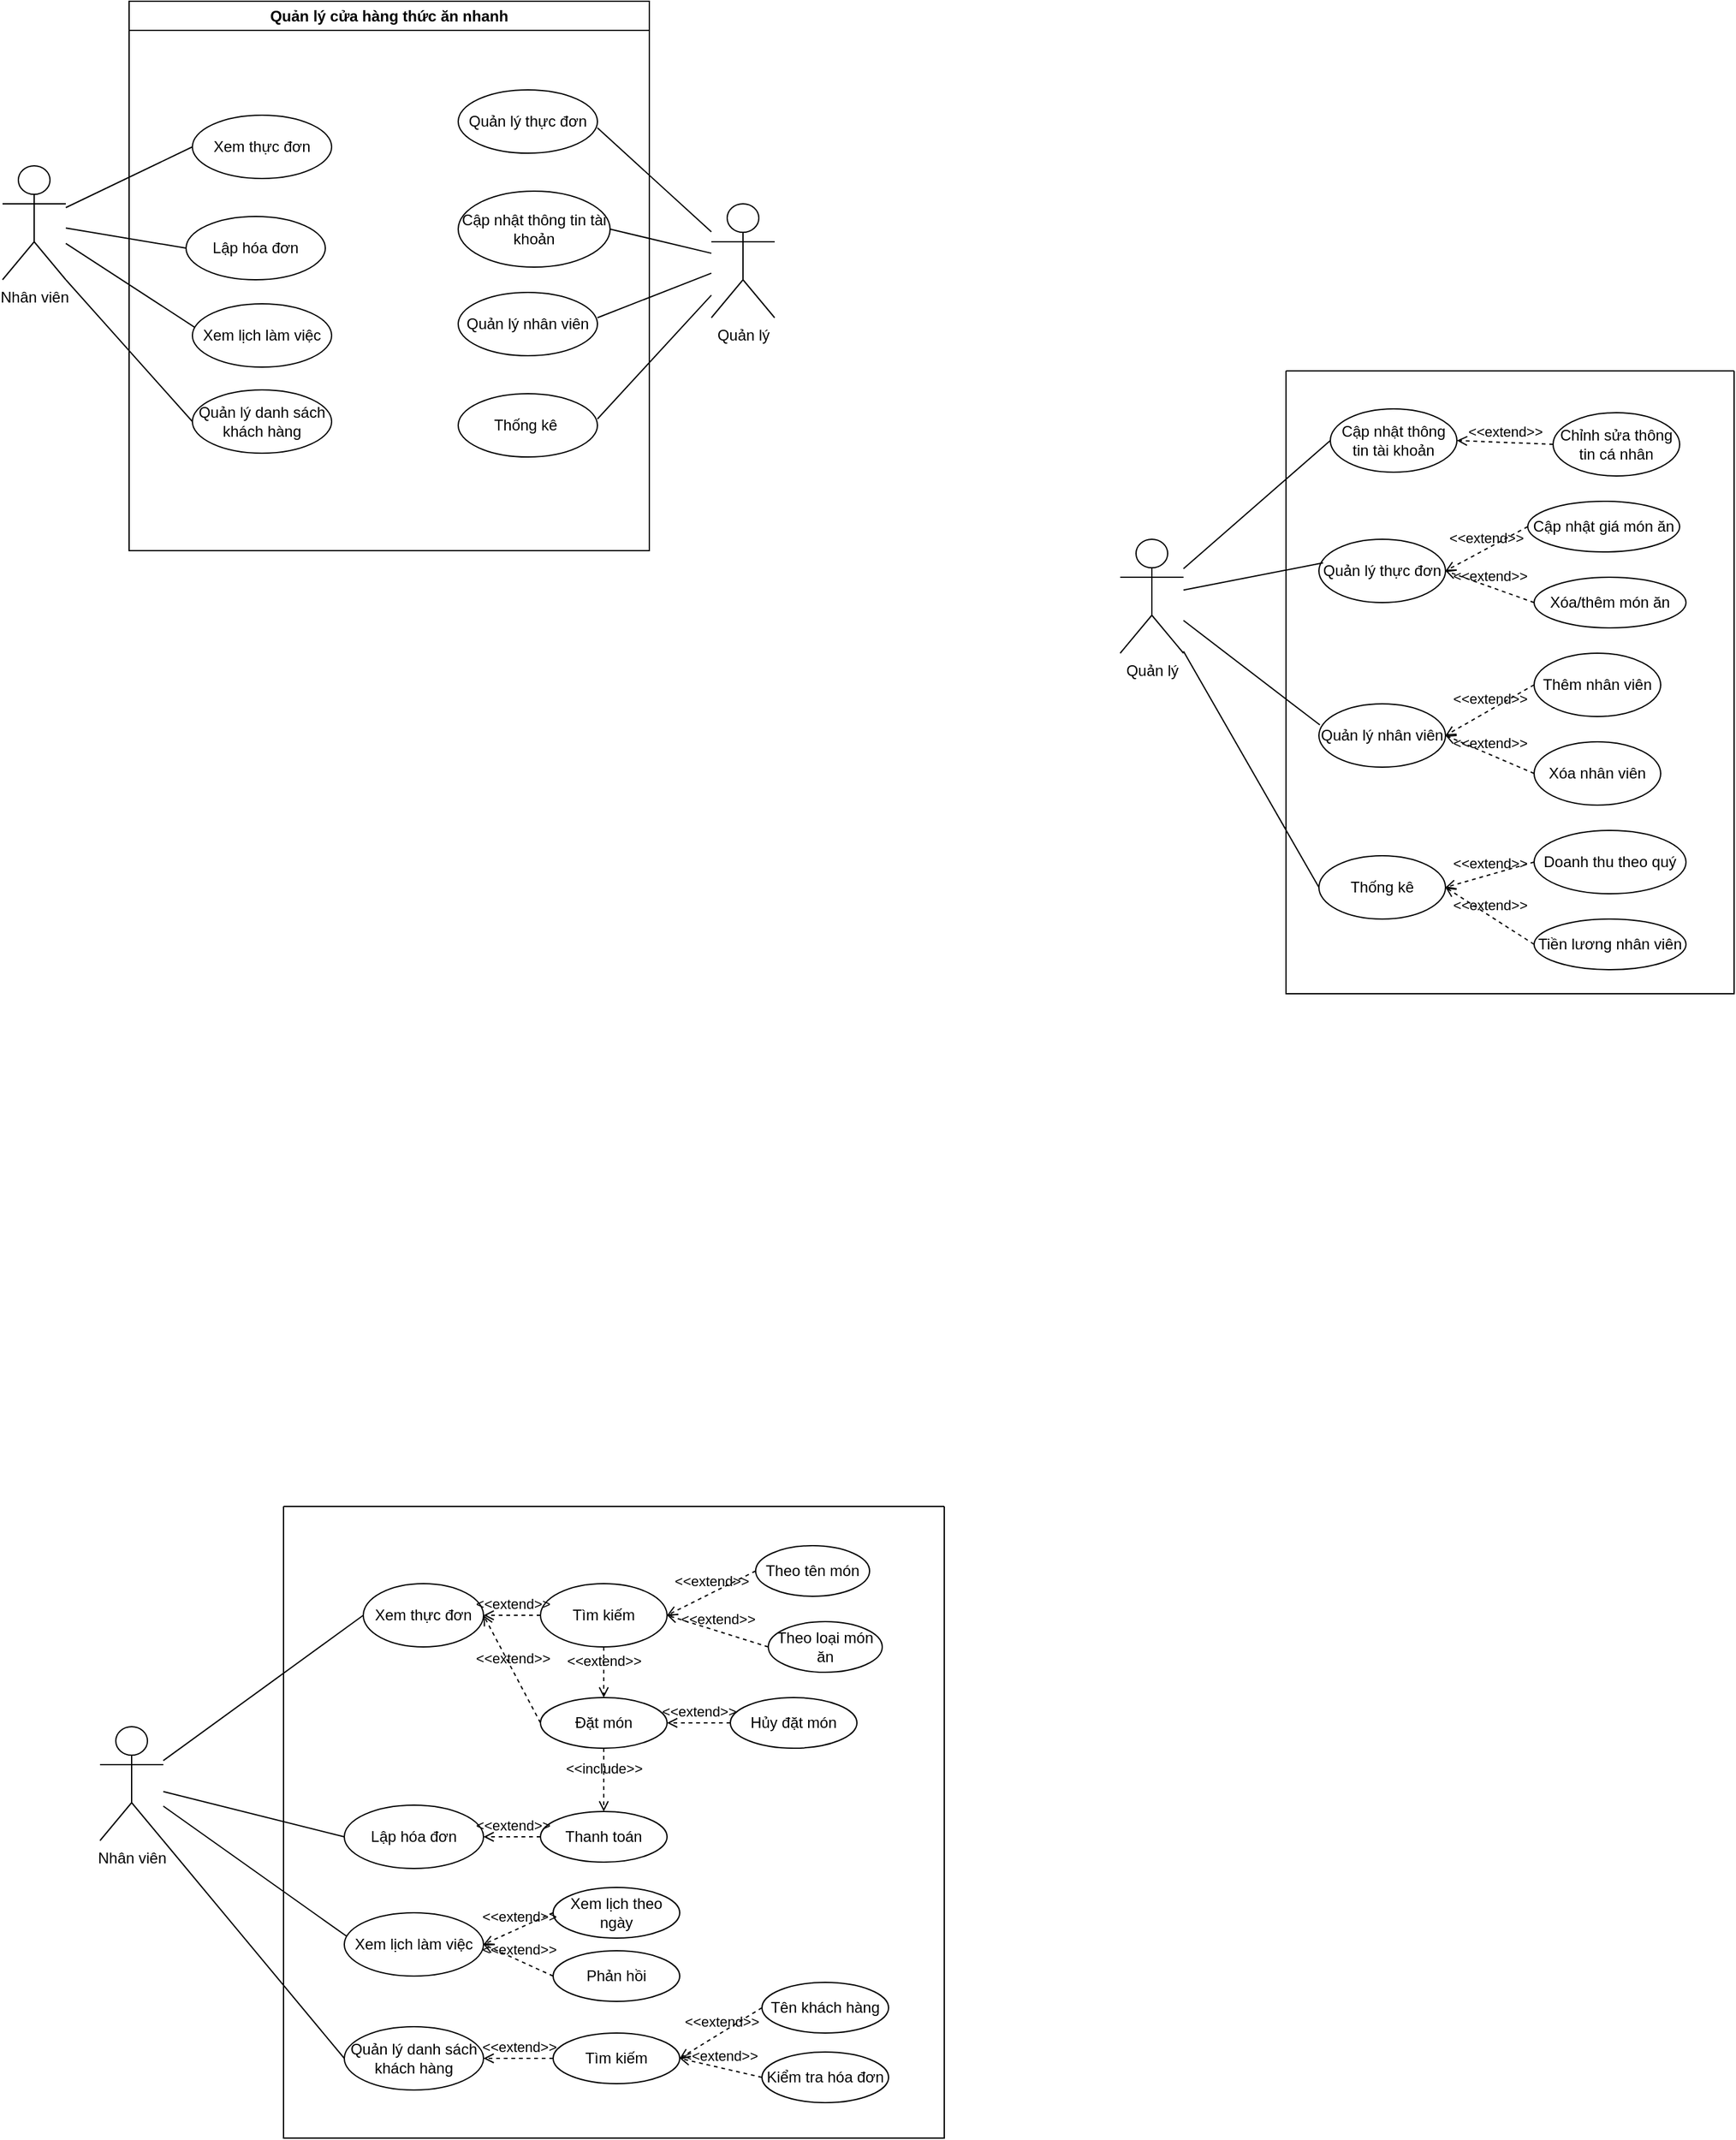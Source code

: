 <mxfile version="24.0.4" type="device">
  <diagram name="Page-1" id="-fCxkdYB8S9-qBnk0irL">
    <mxGraphModel dx="794" dy="559" grid="0" gridSize="10" guides="1" tooltips="1" connect="1" arrows="1" fold="1" page="1" pageScale="1" pageWidth="850" pageHeight="1100" math="0" shadow="0">
      <root>
        <mxCell id="0" />
        <mxCell id="1" parent="0" />
        <mxCell id="BMHsFEboyJUU3nY0MsPG-1" value="Quản lý cửa hàng thức ăn nhanh" style="swimlane;whiteSpace=wrap;html=1;" parent="1" vertex="1">
          <mxGeometry x="170" y="50" width="411" height="434" as="geometry" />
        </mxCell>
        <mxCell id="BMHsFEboyJUU3nY0MsPG-8" value="Quản lý thực đơn" style="ellipse;whiteSpace=wrap;html=1;" parent="BMHsFEboyJUU3nY0MsPG-1" vertex="1">
          <mxGeometry x="260" y="70" width="110" height="50" as="geometry" />
        </mxCell>
        <mxCell id="BMHsFEboyJUU3nY0MsPG-5" value="Quản lý nhân viên" style="ellipse;whiteSpace=wrap;html=1;" parent="BMHsFEboyJUU3nY0MsPG-1" vertex="1">
          <mxGeometry x="260" y="230" width="110" height="50" as="geometry" />
        </mxCell>
        <mxCell id="BMHsFEboyJUU3nY0MsPG-10" value="Lập hóa đơn" style="ellipse;whiteSpace=wrap;html=1;" parent="BMHsFEboyJUU3nY0MsPG-1" vertex="1">
          <mxGeometry x="45" y="170" width="110" height="50" as="geometry" />
        </mxCell>
        <mxCell id="BMHsFEboyJUU3nY0MsPG-9" value="Thống kê&amp;nbsp;" style="ellipse;whiteSpace=wrap;html=1;" parent="BMHsFEboyJUU3nY0MsPG-1" vertex="1">
          <mxGeometry x="260" y="310" width="110" height="50" as="geometry" />
        </mxCell>
        <mxCell id="BMHsFEboyJUU3nY0MsPG-13" value="" style="endArrow=none;html=1;rounded=0;" parent="BMHsFEboyJUU3nY0MsPG-1" target="BMHsFEboyJUU3nY0MsPG-2" edge="1">
          <mxGeometry width="50" height="50" relative="1" as="geometry">
            <mxPoint x="370" y="100" as="sourcePoint" />
            <mxPoint x="420" y="50" as="targetPoint" />
          </mxGeometry>
        </mxCell>
        <mxCell id="BMHsFEboyJUU3nY0MsPG-15" value="" style="endArrow=none;html=1;rounded=0;" parent="BMHsFEboyJUU3nY0MsPG-1" target="BMHsFEboyJUU3nY0MsPG-2" edge="1">
          <mxGeometry width="50" height="50" relative="1" as="geometry">
            <mxPoint x="370" y="250" as="sourcePoint" />
            <mxPoint x="420" y="200" as="targetPoint" />
          </mxGeometry>
        </mxCell>
        <mxCell id="BMHsFEboyJUU3nY0MsPG-16" value="" style="endArrow=none;html=1;rounded=0;" parent="BMHsFEboyJUU3nY0MsPG-1" target="BMHsFEboyJUU3nY0MsPG-2" edge="1">
          <mxGeometry width="50" height="50" relative="1" as="geometry">
            <mxPoint x="370" y="330" as="sourcePoint" />
            <mxPoint x="420" y="280" as="targetPoint" />
          </mxGeometry>
        </mxCell>
        <mxCell id="BMHsFEboyJUU3nY0MsPG-19" value="Quản lý danh sách khách hàng" style="ellipse;whiteSpace=wrap;html=1;" parent="BMHsFEboyJUU3nY0MsPG-1" vertex="1">
          <mxGeometry x="50" y="307" width="110" height="50" as="geometry" />
        </mxCell>
        <mxCell id="BMHsFEboyJUU3nY0MsPG-28" value="Xem thực đơn" style="ellipse;whiteSpace=wrap;html=1;" parent="BMHsFEboyJUU3nY0MsPG-1" vertex="1">
          <mxGeometry x="50" y="90" width="110" height="50" as="geometry" />
        </mxCell>
        <mxCell id="K6erLdOsOsv-2fnAvFtp-1" value="Cập nhật thông tin tài khoản" style="ellipse;whiteSpace=wrap;html=1;" vertex="1" parent="BMHsFEboyJUU3nY0MsPG-1">
          <mxGeometry x="260" y="150" width="120" height="60" as="geometry" />
        </mxCell>
        <mxCell id="K6erLdOsOsv-2fnAvFtp-49" value="Xem lịch làm việc" style="ellipse;whiteSpace=wrap;html=1;" vertex="1" parent="BMHsFEboyJUU3nY0MsPG-1">
          <mxGeometry x="50" y="239" width="110" height="50" as="geometry" />
        </mxCell>
        <mxCell id="BMHsFEboyJUU3nY0MsPG-2" value="Quản lý&lt;div&gt;&lt;br&gt;&lt;/div&gt;" style="shape=umlActor;verticalLabelPosition=bottom;verticalAlign=top;html=1;outlineConnect=0;" parent="1" vertex="1">
          <mxGeometry x="630" y="210" width="50" height="90" as="geometry" />
        </mxCell>
        <mxCell id="BMHsFEboyJUU3nY0MsPG-22" value="&lt;div&gt;Nhân viên&lt;/div&gt;" style="shape=umlActor;verticalLabelPosition=bottom;verticalAlign=top;html=1;outlineConnect=0;" parent="1" vertex="1">
          <mxGeometry x="70" y="180" width="50" height="90" as="geometry" />
        </mxCell>
        <mxCell id="BMHsFEboyJUU3nY0MsPG-26" value="" style="endArrow=none;html=1;rounded=0;entryX=0;entryY=0.5;entryDx=0;entryDy=0;exitX=1;exitY=1;exitDx=0;exitDy=0;exitPerimeter=0;" parent="1" target="BMHsFEboyJUU3nY0MsPG-19" edge="1" source="BMHsFEboyJUU3nY0MsPG-22">
          <mxGeometry width="50" height="50" relative="1" as="geometry">
            <mxPoint x="100" y="290" as="sourcePoint" />
            <mxPoint x="210" y="465" as="targetPoint" />
          </mxGeometry>
        </mxCell>
        <mxCell id="BMHsFEboyJUU3nY0MsPG-29" value="" style="endArrow=none;html=1;rounded=0;entryX=0;entryY=0.5;entryDx=0;entryDy=0;" parent="1" source="BMHsFEboyJUU3nY0MsPG-22" target="BMHsFEboyJUU3nY0MsPG-28" edge="1">
          <mxGeometry width="50" height="50" relative="1" as="geometry">
            <mxPoint x="160" y="250" as="sourcePoint" />
            <mxPoint x="210" y="200" as="targetPoint" />
          </mxGeometry>
        </mxCell>
        <mxCell id="BMHsFEboyJUU3nY0MsPG-25" value="" style="endArrow=none;html=1;rounded=0;entryX=0;entryY=0.5;entryDx=0;entryDy=0;" parent="1" source="BMHsFEboyJUU3nY0MsPG-22" target="BMHsFEboyJUU3nY0MsPG-10" edge="1">
          <mxGeometry width="50" height="50" relative="1" as="geometry">
            <mxPoint x="120" y="330" as="sourcePoint" />
            <mxPoint x="210" y="369" as="targetPoint" />
          </mxGeometry>
        </mxCell>
        <mxCell id="K6erLdOsOsv-2fnAvFtp-2" value="" style="endArrow=none;html=1;rounded=0;exitX=1;exitY=0.5;exitDx=0;exitDy=0;" edge="1" parent="1" source="K6erLdOsOsv-2fnAvFtp-1" target="BMHsFEboyJUU3nY0MsPG-2">
          <mxGeometry width="50" height="50" relative="1" as="geometry">
            <mxPoint x="530" y="250" as="sourcePoint" />
            <mxPoint x="580" y="200" as="targetPoint" />
          </mxGeometry>
        </mxCell>
        <mxCell id="K6erLdOsOsv-2fnAvFtp-50" value="" style="endArrow=none;html=1;rounded=0;entryX=0.018;entryY=0.373;entryDx=0;entryDy=0;entryPerimeter=0;" edge="1" parent="1" source="BMHsFEboyJUU3nY0MsPG-22" target="K6erLdOsOsv-2fnAvFtp-49">
          <mxGeometry width="50" height="50" relative="1" as="geometry">
            <mxPoint x="120" y="337.5" as="sourcePoint" />
            <mxPoint x="220" y="472.5" as="targetPoint" />
          </mxGeometry>
        </mxCell>
        <mxCell id="K6erLdOsOsv-2fnAvFtp-113" value="&lt;div&gt;Nhân viên&lt;/div&gt;" style="shape=umlActor;verticalLabelPosition=bottom;verticalAlign=top;html=1;outlineConnect=0;" vertex="1" parent="1">
          <mxGeometry x="147" y="1413" width="50" height="90" as="geometry" />
        </mxCell>
        <mxCell id="K6erLdOsOsv-2fnAvFtp-114" value="" style="endArrow=none;html=1;rounded=0;entryX=0;entryY=0.5;entryDx=0;entryDy=0;exitX=1;exitY=1;exitDx=0;exitDy=0;exitPerimeter=0;" edge="1" parent="1" source="K6erLdOsOsv-2fnAvFtp-113" target="K6erLdOsOsv-2fnAvFtp-118">
          <mxGeometry width="50" height="50" relative="1" as="geometry">
            <mxPoint x="195" y="860" as="sourcePoint" />
            <mxPoint x="305" y="1035" as="targetPoint" />
          </mxGeometry>
        </mxCell>
        <mxCell id="K6erLdOsOsv-2fnAvFtp-115" value="" style="endArrow=none;html=1;rounded=0;entryX=0;entryY=0.5;entryDx=0;entryDy=0;" edge="1" parent="1" source="K6erLdOsOsv-2fnAvFtp-113" target="K6erLdOsOsv-2fnAvFtp-119">
          <mxGeometry width="50" height="50" relative="1" as="geometry">
            <mxPoint x="215" y="900" as="sourcePoint" />
            <mxPoint x="305" y="939" as="targetPoint" />
          </mxGeometry>
        </mxCell>
        <mxCell id="K6erLdOsOsv-2fnAvFtp-116" value="" style="endArrow=none;html=1;rounded=0;entryX=0.018;entryY=0.373;entryDx=0;entryDy=0;entryPerimeter=0;" edge="1" parent="1" source="K6erLdOsOsv-2fnAvFtp-113" target="K6erLdOsOsv-2fnAvFtp-117">
          <mxGeometry width="50" height="50" relative="1" as="geometry">
            <mxPoint x="215" y="907.5" as="sourcePoint" />
            <mxPoint x="315" y="1042.5" as="targetPoint" />
          </mxGeometry>
        </mxCell>
        <mxCell id="K6erLdOsOsv-2fnAvFtp-117" value="Xem lịch làm việc" style="ellipse;whiteSpace=wrap;html=1;" vertex="1" parent="1">
          <mxGeometry x="340" y="1560" width="110" height="50" as="geometry" />
        </mxCell>
        <mxCell id="K6erLdOsOsv-2fnAvFtp-118" value="Quản lý danh sách khách hàng" style="ellipse;whiteSpace=wrap;html=1;" vertex="1" parent="1">
          <mxGeometry x="340" y="1650" width="110" height="50" as="geometry" />
        </mxCell>
        <mxCell id="K6erLdOsOsv-2fnAvFtp-119" value="Lập hóa đơn" style="ellipse;whiteSpace=wrap;html=1;" vertex="1" parent="1">
          <mxGeometry x="340" y="1475" width="110" height="50" as="geometry" />
        </mxCell>
        <mxCell id="K6erLdOsOsv-2fnAvFtp-120" value="Xem thực đơn" style="ellipse;whiteSpace=wrap;html=1;" vertex="1" parent="1">
          <mxGeometry x="355" y="1300" width="95" height="50" as="geometry" />
        </mxCell>
        <mxCell id="K6erLdOsOsv-2fnAvFtp-121" value="Tìm kiếm" style="ellipse;whiteSpace=wrap;html=1;" vertex="1" parent="1">
          <mxGeometry x="495" y="1300" width="100" height="50" as="geometry" />
        </mxCell>
        <mxCell id="K6erLdOsOsv-2fnAvFtp-122" value="&amp;lt;&amp;lt;extend&amp;gt;&amp;gt;" style="html=1;verticalAlign=bottom;labelBackgroundColor=none;endArrow=open;endFill=0;dashed=1;rounded=0;entryX=1;entryY=0.5;entryDx=0;entryDy=0;exitX=0;exitY=0.5;exitDx=0;exitDy=0;" edge="1" parent="1" source="K6erLdOsOsv-2fnAvFtp-121" target="K6erLdOsOsv-2fnAvFtp-120">
          <mxGeometry width="160" relative="1" as="geometry">
            <mxPoint x="535" y="1195" as="sourcePoint" />
            <mxPoint x="475" y="1235" as="targetPoint" />
          </mxGeometry>
        </mxCell>
        <mxCell id="K6erLdOsOsv-2fnAvFtp-123" value="Theo tên món" style="ellipse;whiteSpace=wrap;html=1;" vertex="1" parent="1">
          <mxGeometry x="665" y="1270" width="90" height="40" as="geometry" />
        </mxCell>
        <mxCell id="K6erLdOsOsv-2fnAvFtp-124" value="Theo loại món ăn" style="ellipse;whiteSpace=wrap;html=1;" vertex="1" parent="1">
          <mxGeometry x="675" y="1330" width="90" height="40" as="geometry" />
        </mxCell>
        <mxCell id="K6erLdOsOsv-2fnAvFtp-125" value="&amp;lt;&amp;lt;extend&amp;gt;&amp;gt;" style="html=1;verticalAlign=bottom;labelBackgroundColor=none;endArrow=open;endFill=0;dashed=1;rounded=0;entryX=1;entryY=0.5;entryDx=0;entryDy=0;exitX=0;exitY=0.5;exitDx=0;exitDy=0;" edge="1" parent="1" source="K6erLdOsOsv-2fnAvFtp-123" target="K6erLdOsOsv-2fnAvFtp-121">
          <mxGeometry width="160" relative="1" as="geometry">
            <mxPoint x="535" y="1195" as="sourcePoint" />
            <mxPoint x="475" y="1235" as="targetPoint" />
          </mxGeometry>
        </mxCell>
        <mxCell id="K6erLdOsOsv-2fnAvFtp-126" value="&amp;lt;&amp;lt;extend&amp;gt;&amp;gt;" style="html=1;verticalAlign=bottom;labelBackgroundColor=none;endArrow=open;endFill=0;dashed=1;rounded=0;entryX=1;entryY=0.5;entryDx=0;entryDy=0;exitX=0;exitY=0.5;exitDx=0;exitDy=0;" edge="1" parent="1" source="K6erLdOsOsv-2fnAvFtp-124" target="K6erLdOsOsv-2fnAvFtp-121">
          <mxGeometry width="160" relative="1" as="geometry">
            <mxPoint x="655" y="1320" as="sourcePoint" />
            <mxPoint x="605" y="1335" as="targetPoint" />
          </mxGeometry>
        </mxCell>
        <mxCell id="K6erLdOsOsv-2fnAvFtp-127" value="Thanh toán" style="ellipse;whiteSpace=wrap;html=1;" vertex="1" parent="1">
          <mxGeometry x="495" y="1480" width="100" height="40" as="geometry" />
        </mxCell>
        <mxCell id="K6erLdOsOsv-2fnAvFtp-128" value="&amp;lt;&amp;lt;extend&amp;gt;&amp;gt;" style="html=1;verticalAlign=bottom;labelBackgroundColor=none;endArrow=open;endFill=0;dashed=1;rounded=0;entryX=1;entryY=0.5;entryDx=0;entryDy=0;exitX=0;exitY=0.5;exitDx=0;exitDy=0;" edge="1" parent="1" source="K6erLdOsOsv-2fnAvFtp-127" target="K6erLdOsOsv-2fnAvFtp-119">
          <mxGeometry width="160" relative="1" as="geometry">
            <mxPoint x="505" y="1335" as="sourcePoint" />
            <mxPoint x="460" y="1335" as="targetPoint" />
          </mxGeometry>
        </mxCell>
        <mxCell id="K6erLdOsOsv-2fnAvFtp-129" value="Đặt món" style="ellipse;whiteSpace=wrap;html=1;" vertex="1" parent="1">
          <mxGeometry x="495" y="1390" width="100" height="40" as="geometry" />
        </mxCell>
        <mxCell id="K6erLdOsOsv-2fnAvFtp-130" value="&amp;lt;&amp;lt;extend&amp;gt;&amp;gt;" style="html=1;verticalAlign=bottom;labelBackgroundColor=none;endArrow=open;endFill=0;dashed=1;rounded=0;entryX=1;entryY=0.5;entryDx=0;entryDy=0;exitX=0;exitY=0.5;exitDx=0;exitDy=0;" edge="1" parent="1" source="K6erLdOsOsv-2fnAvFtp-129" target="K6erLdOsOsv-2fnAvFtp-120">
          <mxGeometry width="160" relative="1" as="geometry">
            <mxPoint x="515" y="1470" as="sourcePoint" />
            <mxPoint x="468" y="1470" as="targetPoint" />
          </mxGeometry>
        </mxCell>
        <mxCell id="K6erLdOsOsv-2fnAvFtp-131" value="&amp;lt;&amp;lt;extend&amp;gt;&amp;gt;" style="html=1;verticalAlign=bottom;labelBackgroundColor=none;endArrow=open;endFill=0;dashed=1;rounded=0;entryX=0.5;entryY=0;entryDx=0;entryDy=0;exitX=0.5;exitY=1;exitDx=0;exitDy=0;" edge="1" parent="1" source="K6erLdOsOsv-2fnAvFtp-121" target="K6erLdOsOsv-2fnAvFtp-129">
          <mxGeometry width="160" relative="1" as="geometry">
            <mxPoint x="505" y="1395" as="sourcePoint" />
            <mxPoint x="460" y="1335" as="targetPoint" />
          </mxGeometry>
        </mxCell>
        <mxCell id="K6erLdOsOsv-2fnAvFtp-132" value="Hủy đặt món" style="ellipse;whiteSpace=wrap;html=1;" vertex="1" parent="1">
          <mxGeometry x="645" y="1390" width="100" height="40" as="geometry" />
        </mxCell>
        <mxCell id="K6erLdOsOsv-2fnAvFtp-133" value="&amp;lt;&amp;lt;extend&amp;gt;&amp;gt;" style="html=1;verticalAlign=bottom;labelBackgroundColor=none;endArrow=open;endFill=0;dashed=1;rounded=0;entryX=1;entryY=0.5;entryDx=0;entryDy=0;exitX=0;exitY=0.5;exitDx=0;exitDy=0;" edge="1" parent="1" source="K6erLdOsOsv-2fnAvFtp-132" target="K6erLdOsOsv-2fnAvFtp-129">
          <mxGeometry width="160" relative="1" as="geometry">
            <mxPoint x="685" y="1360" as="sourcePoint" />
            <mxPoint x="605" y="1335" as="targetPoint" />
          </mxGeometry>
        </mxCell>
        <mxCell id="K6erLdOsOsv-2fnAvFtp-134" value="&amp;lt;&amp;lt;include&amp;gt;&amp;gt;" style="html=1;verticalAlign=bottom;labelBackgroundColor=none;endArrow=open;endFill=0;dashed=1;rounded=0;entryX=0.5;entryY=0;entryDx=0;entryDy=0;exitX=0.5;exitY=1;exitDx=0;exitDy=0;" edge="1" parent="1" source="K6erLdOsOsv-2fnAvFtp-129" target="K6erLdOsOsv-2fnAvFtp-127">
          <mxGeometry width="160" relative="1" as="geometry">
            <mxPoint x="545" y="1480" as="sourcePoint" />
            <mxPoint x="705" y="1480" as="targetPoint" />
          </mxGeometry>
        </mxCell>
        <mxCell id="K6erLdOsOsv-2fnAvFtp-135" value="Xem lịch theo ngày" style="ellipse;whiteSpace=wrap;html=1;" vertex="1" parent="1">
          <mxGeometry x="505" y="1540" width="100" height="40" as="geometry" />
        </mxCell>
        <mxCell id="K6erLdOsOsv-2fnAvFtp-136" value="&amp;lt;&amp;lt;extend&amp;gt;&amp;gt;" style="html=1;verticalAlign=bottom;labelBackgroundColor=none;endArrow=open;endFill=0;dashed=1;rounded=0;entryX=1;entryY=0.5;entryDx=0;entryDy=0;exitX=0;exitY=0.5;exitDx=0;exitDy=0;" edge="1" parent="1" source="K6erLdOsOsv-2fnAvFtp-135" target="K6erLdOsOsv-2fnAvFtp-117">
          <mxGeometry width="160" relative="1" as="geometry">
            <mxPoint x="695" y="1370" as="sourcePoint" />
            <mxPoint x="615" y="1345" as="targetPoint" />
          </mxGeometry>
        </mxCell>
        <mxCell id="K6erLdOsOsv-2fnAvFtp-137" value="Tìm kiếm" style="ellipse;whiteSpace=wrap;html=1;" vertex="1" parent="1">
          <mxGeometry x="505" y="1655" width="100" height="40" as="geometry" />
        </mxCell>
        <mxCell id="K6erLdOsOsv-2fnAvFtp-138" value="&amp;lt;&amp;lt;extend&amp;gt;&amp;gt;" style="html=1;verticalAlign=bottom;labelBackgroundColor=none;endArrow=open;endFill=0;dashed=1;rounded=0;entryX=1;entryY=0.5;entryDx=0;entryDy=0;exitX=0;exitY=0.5;exitDx=0;exitDy=0;" edge="1" parent="1" source="K6erLdOsOsv-2fnAvFtp-137" target="K6erLdOsOsv-2fnAvFtp-118">
          <mxGeometry width="160" relative="1" as="geometry">
            <mxPoint x="505" y="1420" as="sourcePoint" />
            <mxPoint x="460" y="1335" as="targetPoint" />
          </mxGeometry>
        </mxCell>
        <mxCell id="K6erLdOsOsv-2fnAvFtp-139" value="Tên khách hàng&lt;span style=&quot;color: rgba(0, 0, 0, 0); font-family: monospace; font-size: 0px; text-align: start; text-wrap: nowrap;&quot;&gt;%3CmxGraphModel%3E%3Croot%3E%3CmxCell%20id%3D%220%22%2F%3E%3CmxCell%20id%3D%221%22%20parent%3D%220%22%2F%3E%3CmxCell%20id%3D%222%22%20value%3D%22T%C3%ACm%20ki%E1%BA%BFm%22%20style%3D%22ellipse%3BwhiteSpace%3Dwrap%3Bhtml%3D1%3B%22%20vertex%3D%221%22%20parent%3D%221%22%3E%3CmxGeometry%20x%3D%22470%22%20y%3D%221205%22%20width%3D%22100%22%20height%3D%2240%22%20as%3D%22geometry%22%2F%3E%3C%2FmxCell%3E%3C%2Froot%3E%3C%2FmxGraphModel%3E&lt;/span&gt;" style="ellipse;whiteSpace=wrap;html=1;" vertex="1" parent="1">
          <mxGeometry x="670" y="1615" width="100" height="40" as="geometry" />
        </mxCell>
        <mxCell id="K6erLdOsOsv-2fnAvFtp-140" value="Kiểm tra hóa đơn" style="ellipse;whiteSpace=wrap;html=1;" vertex="1" parent="1">
          <mxGeometry x="670" y="1670" width="100" height="40" as="geometry" />
        </mxCell>
        <mxCell id="K6erLdOsOsv-2fnAvFtp-141" value="&amp;lt;&amp;lt;extend&amp;gt;&amp;gt;" style="html=1;verticalAlign=bottom;labelBackgroundColor=none;endArrow=open;endFill=0;dashed=1;rounded=0;entryX=1;entryY=0.5;entryDx=0;entryDy=0;exitX=0;exitY=0.5;exitDx=0;exitDy=0;" edge="1" parent="1" source="K6erLdOsOsv-2fnAvFtp-139" target="K6erLdOsOsv-2fnAvFtp-137">
          <mxGeometry width="160" relative="1" as="geometry">
            <mxPoint x="515" y="1595" as="sourcePoint" />
            <mxPoint x="460" y="1595" as="targetPoint" />
          </mxGeometry>
        </mxCell>
        <mxCell id="K6erLdOsOsv-2fnAvFtp-142" value="&amp;lt;&amp;lt;extend&amp;gt;&amp;gt;" style="html=1;verticalAlign=bottom;labelBackgroundColor=none;endArrow=open;endFill=0;dashed=1;rounded=0;entryX=1;entryY=0.5;entryDx=0;entryDy=0;exitX=0;exitY=0.5;exitDx=0;exitDy=0;" edge="1" parent="1" source="K6erLdOsOsv-2fnAvFtp-140" target="K6erLdOsOsv-2fnAvFtp-137">
          <mxGeometry width="160" relative="1" as="geometry">
            <mxPoint x="665" y="1650" as="sourcePoint" />
            <mxPoint x="615" y="1685" as="targetPoint" />
          </mxGeometry>
        </mxCell>
        <mxCell id="K6erLdOsOsv-2fnAvFtp-143" value="Phản hồi" style="ellipse;whiteSpace=wrap;html=1;" vertex="1" parent="1">
          <mxGeometry x="505" y="1590" width="100" height="40" as="geometry" />
        </mxCell>
        <mxCell id="K6erLdOsOsv-2fnAvFtp-144" value="&amp;lt;&amp;lt;extend&amp;gt;&amp;gt;" style="html=1;verticalAlign=bottom;labelBackgroundColor=none;endArrow=open;endFill=0;dashed=1;rounded=0;exitX=0;exitY=0.5;exitDx=0;exitDy=0;entryX=1;entryY=0.5;entryDx=0;entryDy=0;" edge="1" parent="1" source="K6erLdOsOsv-2fnAvFtp-143" target="K6erLdOsOsv-2fnAvFtp-117">
          <mxGeometry width="160" relative="1" as="geometry">
            <mxPoint x="515" y="1570" as="sourcePoint" />
            <mxPoint x="445" y="1590" as="targetPoint" />
          </mxGeometry>
        </mxCell>
        <mxCell id="K6erLdOsOsv-2fnAvFtp-145" value="" style="endArrow=none;html=1;rounded=0;entryX=0;entryY=0.5;entryDx=0;entryDy=0;" edge="1" parent="1" source="K6erLdOsOsv-2fnAvFtp-113" target="K6erLdOsOsv-2fnAvFtp-120">
          <mxGeometry width="50" height="50" relative="1" as="geometry">
            <mxPoint x="450" y="1010" as="sourcePoint" />
            <mxPoint x="500" y="960" as="targetPoint" />
          </mxGeometry>
        </mxCell>
        <mxCell id="K6erLdOsOsv-2fnAvFtp-147" value="" style="swimlane;startSize=0;" vertex="1" parent="1">
          <mxGeometry x="292" y="1239" width="522" height="499" as="geometry" />
        </mxCell>
        <mxCell id="K6erLdOsOsv-2fnAvFtp-148" value="Quản lý&lt;div&gt;&lt;br&gt;&lt;/div&gt;" style="shape=umlActor;verticalLabelPosition=bottom;verticalAlign=top;html=1;outlineConnect=0;" vertex="1" parent="1">
          <mxGeometry x="953" y="475" width="50" height="90" as="geometry" />
        </mxCell>
        <mxCell id="K6erLdOsOsv-2fnAvFtp-149" value="Quản lý thực đơn" style="ellipse;whiteSpace=wrap;html=1;" vertex="1" parent="1">
          <mxGeometry x="1110" y="475" width="100" height="50" as="geometry" />
        </mxCell>
        <mxCell id="K6erLdOsOsv-2fnAvFtp-150" value="Quản lý nhân viên" style="ellipse;whiteSpace=wrap;html=1;" vertex="1" parent="1">
          <mxGeometry x="1110" y="605" width="100" height="50" as="geometry" />
        </mxCell>
        <mxCell id="K6erLdOsOsv-2fnAvFtp-151" value="Thống kê" style="ellipse;whiteSpace=wrap;html=1;" vertex="1" parent="1">
          <mxGeometry x="1110" y="725" width="100" height="50" as="geometry" />
        </mxCell>
        <mxCell id="K6erLdOsOsv-2fnAvFtp-152" value="Cập nhật thông tin tài khoản&lt;span style=&quot;color: rgba(0, 0, 0, 0); font-family: monospace; font-size: 0px; text-align: start; text-wrap: nowrap;&quot;&gt;%3CmxGraphModel%3E%3Croot%3E%3CmxCell%20id%3D%220%22%2F%3E%3CmxCell%20id%3D%221%22%20parent%3D%220%22%2F%3E%3CmxCell%20id%3D%222%22%20value%3D%22%22%20style%3D%22ellipse%3BwhiteSpace%3Dwrap%3Bhtml%3D1%3B%22%20vertex%3D%221%22%20parent%3D%221%22%3E%3CmxGeometry%20x%3D%22990%22%20y%3D%22250%22%20width%3D%22120%22%20height%3D%2280%22%20as%3D%22geometry%22%2F%3E%3C%2FmxCell%3E%3C%2Froot%3E%3C%2FmxGraphModel%3E&lt;/span&gt;" style="ellipse;whiteSpace=wrap;html=1;" vertex="1" parent="1">
          <mxGeometry x="1119" y="372" width="100" height="50" as="geometry" />
        </mxCell>
        <mxCell id="K6erLdOsOsv-2fnAvFtp-153" value="Doanh thu theo quý" style="ellipse;whiteSpace=wrap;html=1;" vertex="1" parent="1">
          <mxGeometry x="1280" y="705" width="120" height="50" as="geometry" />
        </mxCell>
        <mxCell id="K6erLdOsOsv-2fnAvFtp-154" value="Tiền lương nhân viên" style="ellipse;whiteSpace=wrap;html=1;" vertex="1" parent="1">
          <mxGeometry x="1280" y="775" width="120" height="40" as="geometry" />
        </mxCell>
        <mxCell id="K6erLdOsOsv-2fnAvFtp-155" value="Thêm nhân viên" style="ellipse;whiteSpace=wrap;html=1;" vertex="1" parent="1">
          <mxGeometry x="1280" y="565" width="100" height="50" as="geometry" />
        </mxCell>
        <mxCell id="K6erLdOsOsv-2fnAvFtp-156" value="Xóa nhân viên" style="ellipse;whiteSpace=wrap;html=1;" vertex="1" parent="1">
          <mxGeometry x="1280" y="635" width="100" height="50" as="geometry" />
        </mxCell>
        <mxCell id="K6erLdOsOsv-2fnAvFtp-157" value="Cập nhật giá món ăn" style="ellipse;whiteSpace=wrap;html=1;" vertex="1" parent="1">
          <mxGeometry x="1275" y="445" width="120" height="40" as="geometry" />
        </mxCell>
        <mxCell id="K6erLdOsOsv-2fnAvFtp-158" value="Xóa/thêm món ăn" style="ellipse;whiteSpace=wrap;html=1;" vertex="1" parent="1">
          <mxGeometry x="1280" y="505" width="120" height="40" as="geometry" />
        </mxCell>
        <mxCell id="K6erLdOsOsv-2fnAvFtp-159" value="Chỉnh sửa thông tin cá nhân" style="ellipse;whiteSpace=wrap;html=1;" vertex="1" parent="1">
          <mxGeometry x="1295" y="375" width="100" height="50" as="geometry" />
        </mxCell>
        <mxCell id="K6erLdOsOsv-2fnAvFtp-160" value="&amp;lt;&amp;lt;extend&amp;gt;&amp;gt;" style="html=1;verticalAlign=bottom;labelBackgroundColor=none;endArrow=open;endFill=0;dashed=1;rounded=0;entryX=1;entryY=0.5;entryDx=0;entryDy=0;exitX=0;exitY=0.5;exitDx=0;exitDy=0;" edge="1" parent="1" source="K6erLdOsOsv-2fnAvFtp-159" target="K6erLdOsOsv-2fnAvFtp-152">
          <mxGeometry width="160" relative="1" as="geometry">
            <mxPoint x="1100" y="625" as="sourcePoint" />
            <mxPoint x="1260" y="625" as="targetPoint" />
          </mxGeometry>
        </mxCell>
        <mxCell id="K6erLdOsOsv-2fnAvFtp-161" value="&amp;lt;&amp;lt;extend&amp;gt;&amp;gt;" style="html=1;verticalAlign=bottom;labelBackgroundColor=none;endArrow=open;endFill=0;dashed=1;rounded=0;entryX=1;entryY=0.5;entryDx=0;entryDy=0;exitX=0;exitY=0.5;exitDx=0;exitDy=0;" edge="1" parent="1" source="K6erLdOsOsv-2fnAvFtp-157" target="K6erLdOsOsv-2fnAvFtp-149">
          <mxGeometry width="160" relative="1" as="geometry">
            <mxPoint x="1305" y="410" as="sourcePoint" />
            <mxPoint x="1230" y="410" as="targetPoint" />
          </mxGeometry>
        </mxCell>
        <mxCell id="K6erLdOsOsv-2fnAvFtp-162" value="&amp;lt;&amp;lt;extend&amp;gt;&amp;gt;" style="html=1;verticalAlign=bottom;labelBackgroundColor=none;endArrow=open;endFill=0;dashed=1;rounded=0;entryX=1;entryY=0.5;entryDx=0;entryDy=0;exitX=0;exitY=0.5;exitDx=0;exitDy=0;" edge="1" parent="1" source="K6erLdOsOsv-2fnAvFtp-158" target="K6erLdOsOsv-2fnAvFtp-149">
          <mxGeometry width="160" relative="1" as="geometry">
            <mxPoint x="1285" y="475" as="sourcePoint" />
            <mxPoint x="1220" y="510" as="targetPoint" />
          </mxGeometry>
        </mxCell>
        <mxCell id="K6erLdOsOsv-2fnAvFtp-163" value="&amp;lt;&amp;lt;extend&amp;gt;&amp;gt;" style="html=1;verticalAlign=bottom;labelBackgroundColor=none;endArrow=open;endFill=0;dashed=1;rounded=0;entryX=1;entryY=0.5;entryDx=0;entryDy=0;exitX=0;exitY=0.5;exitDx=0;exitDy=0;" edge="1" parent="1" source="K6erLdOsOsv-2fnAvFtp-155" target="K6erLdOsOsv-2fnAvFtp-150">
          <mxGeometry width="160" relative="1" as="geometry">
            <mxPoint x="1290" y="535" as="sourcePoint" />
            <mxPoint x="1220" y="510" as="targetPoint" />
          </mxGeometry>
        </mxCell>
        <mxCell id="K6erLdOsOsv-2fnAvFtp-164" value="&amp;lt;&amp;lt;extend&amp;gt;&amp;gt;" style="html=1;verticalAlign=bottom;labelBackgroundColor=none;endArrow=open;endFill=0;dashed=1;rounded=0;entryX=1;entryY=0.5;entryDx=0;entryDy=0;exitX=0;exitY=0.5;exitDx=0;exitDy=0;" edge="1" parent="1" source="K6erLdOsOsv-2fnAvFtp-156" target="K6erLdOsOsv-2fnAvFtp-150">
          <mxGeometry width="160" relative="1" as="geometry">
            <mxPoint x="1290" y="600" as="sourcePoint" />
            <mxPoint x="1220" y="640" as="targetPoint" />
          </mxGeometry>
        </mxCell>
        <mxCell id="K6erLdOsOsv-2fnAvFtp-165" value="&amp;lt;&amp;lt;extend&amp;gt;&amp;gt;" style="html=1;verticalAlign=bottom;labelBackgroundColor=none;endArrow=open;endFill=0;dashed=1;rounded=0;entryX=1;entryY=0.5;entryDx=0;entryDy=0;exitX=0;exitY=0.5;exitDx=0;exitDy=0;" edge="1" parent="1" source="K6erLdOsOsv-2fnAvFtp-153" target="K6erLdOsOsv-2fnAvFtp-151">
          <mxGeometry width="160" relative="1" as="geometry">
            <mxPoint x="1290" y="670" as="sourcePoint" />
            <mxPoint x="1220" y="640" as="targetPoint" />
          </mxGeometry>
        </mxCell>
        <mxCell id="K6erLdOsOsv-2fnAvFtp-166" value="&amp;lt;&amp;lt;extend&amp;gt;&amp;gt;" style="html=1;verticalAlign=bottom;labelBackgroundColor=none;endArrow=open;endFill=0;dashed=1;rounded=0;entryX=1;entryY=0.5;entryDx=0;entryDy=0;exitX=0;exitY=0.5;exitDx=0;exitDy=0;" edge="1" parent="1" source="K6erLdOsOsv-2fnAvFtp-154" target="K6erLdOsOsv-2fnAvFtp-151">
          <mxGeometry width="160" relative="1" as="geometry">
            <mxPoint x="1290" y="740" as="sourcePoint" />
            <mxPoint x="1220" y="760" as="targetPoint" />
          </mxGeometry>
        </mxCell>
        <mxCell id="K6erLdOsOsv-2fnAvFtp-167" value="" style="endArrow=none;html=1;rounded=0;entryX=0;entryY=0.5;entryDx=0;entryDy=0;" edge="1" parent="1" source="K6erLdOsOsv-2fnAvFtp-148" target="K6erLdOsOsv-2fnAvFtp-152">
          <mxGeometry width="50" height="50" relative="1" as="geometry">
            <mxPoint x="1060" y="280" as="sourcePoint" />
            <mxPoint x="1110" y="230" as="targetPoint" />
          </mxGeometry>
        </mxCell>
        <mxCell id="K6erLdOsOsv-2fnAvFtp-168" value="" style="endArrow=none;html=1;rounded=0;entryX=0.033;entryY=0.373;entryDx=0;entryDy=0;entryPerimeter=0;" edge="1" parent="1" source="K6erLdOsOsv-2fnAvFtp-148" target="K6erLdOsOsv-2fnAvFtp-149">
          <mxGeometry width="50" height="50" relative="1" as="geometry">
            <mxPoint x="1010" y="370" as="sourcePoint" />
            <mxPoint x="1110" y="405" as="targetPoint" />
          </mxGeometry>
        </mxCell>
        <mxCell id="K6erLdOsOsv-2fnAvFtp-169" value="" style="endArrow=none;html=1;rounded=0;entryX=0.007;entryY=0.333;entryDx=0;entryDy=0;entryPerimeter=0;" edge="1" parent="1" source="K6erLdOsOsv-2fnAvFtp-148" target="K6erLdOsOsv-2fnAvFtp-150">
          <mxGeometry width="50" height="50" relative="1" as="geometry">
            <mxPoint x="1040" y="420" as="sourcePoint" />
            <mxPoint x="1090" y="370" as="targetPoint" />
          </mxGeometry>
        </mxCell>
        <mxCell id="K6erLdOsOsv-2fnAvFtp-170" value="" style="endArrow=none;html=1;rounded=0;entryX=0;entryY=0.5;entryDx=0;entryDy=0;" edge="1" parent="1" source="K6erLdOsOsv-2fnAvFtp-148" target="K6erLdOsOsv-2fnAvFtp-151">
          <mxGeometry width="50" height="50" relative="1" as="geometry">
            <mxPoint x="1020" y="610" as="sourcePoint" />
            <mxPoint x="1100" y="622.65" as="targetPoint" />
          </mxGeometry>
        </mxCell>
        <mxCell id="K6erLdOsOsv-2fnAvFtp-171" value="" style="swimlane;startSize=0;" vertex="1" parent="1">
          <mxGeometry x="1084" y="342" width="354" height="492" as="geometry" />
        </mxCell>
      </root>
    </mxGraphModel>
  </diagram>
</mxfile>
